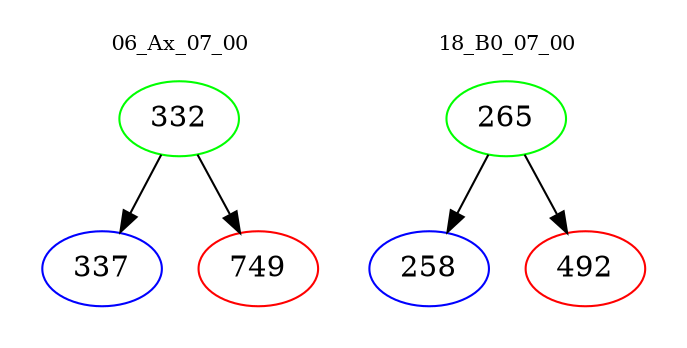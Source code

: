digraph{
subgraph cluster_0 {
color = white
label = "06_Ax_07_00";
fontsize=10;
T0_332 [label="332", color="green"]
T0_332 -> T0_337 [color="black"]
T0_337 [label="337", color="blue"]
T0_332 -> T0_749 [color="black"]
T0_749 [label="749", color="red"]
}
subgraph cluster_1 {
color = white
label = "18_B0_07_00";
fontsize=10;
T1_265 [label="265", color="green"]
T1_265 -> T1_258 [color="black"]
T1_258 [label="258", color="blue"]
T1_265 -> T1_492 [color="black"]
T1_492 [label="492", color="red"]
}
}
